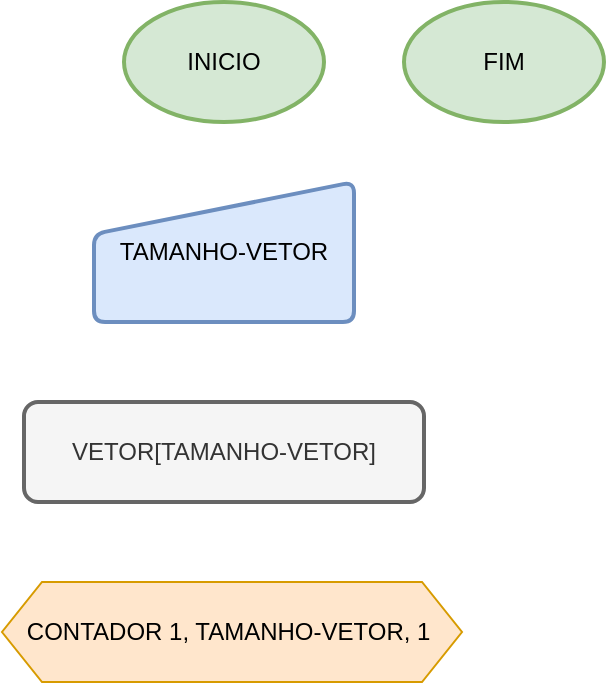 <mxfile version="26.1.1">
  <diagram name="Página-1" id="uSbEqQgIXTm5EkZ0HSBy">
    <mxGraphModel dx="1434" dy="772" grid="1" gridSize="10" guides="1" tooltips="1" connect="1" arrows="1" fold="1" page="1" pageScale="1" pageWidth="827" pageHeight="1169" math="0" shadow="0">
      <root>
        <mxCell id="0" />
        <mxCell id="1" parent="0" />
        <mxCell id="RVSF9qOGLSgxmXZ_Wg-n-1" value="FIM" style="strokeWidth=2;html=1;shape=mxgraph.flowchart.start_1;whiteSpace=wrap;fillColor=#d5e8d4;strokeColor=#82b366;" vertex="1" parent="1">
          <mxGeometry x="500" y="90" width="100" height="60" as="geometry" />
        </mxCell>
        <mxCell id="RVSF9qOGLSgxmXZ_Wg-n-2" value="INICIO" style="strokeWidth=2;html=1;shape=mxgraph.flowchart.start_1;whiteSpace=wrap;fillColor=#d5e8d4;strokeColor=#82b366;" vertex="1" parent="1">
          <mxGeometry x="360" y="90" width="100" height="60" as="geometry" />
        </mxCell>
        <mxCell id="RVSF9qOGLSgxmXZ_Wg-n-3" value="TAMANHO-VETOR" style="html=1;strokeWidth=2;shape=manualInput;whiteSpace=wrap;rounded=1;size=26;arcSize=11;fillColor=#dae8fc;strokeColor=#6c8ebf;" vertex="1" parent="1">
          <mxGeometry x="345" y="180" width="130" height="70" as="geometry" />
        </mxCell>
        <mxCell id="RVSF9qOGLSgxmXZ_Wg-n-4" value="VETOR[TAMANHO-VETOR]" style="rounded=1;whiteSpace=wrap;html=1;absoluteArcSize=1;arcSize=14;strokeWidth=2;fillColor=#f5f5f5;fontColor=#333333;strokeColor=#666666;" vertex="1" parent="1">
          <mxGeometry x="310" y="290" width="200" height="50" as="geometry" />
        </mxCell>
        <mxCell id="RVSF9qOGLSgxmXZ_Wg-n-5" value="CONTADOR 1, TAMANHO-VETOR, 1&amp;nbsp;" style="shape=hexagon;perimeter=hexagonPerimeter2;whiteSpace=wrap;html=1;fixedSize=1;fillColor=#ffe6cc;strokeColor=#d79b00;" vertex="1" parent="1">
          <mxGeometry x="299" y="380" width="230" height="50" as="geometry" />
        </mxCell>
      </root>
    </mxGraphModel>
  </diagram>
</mxfile>
